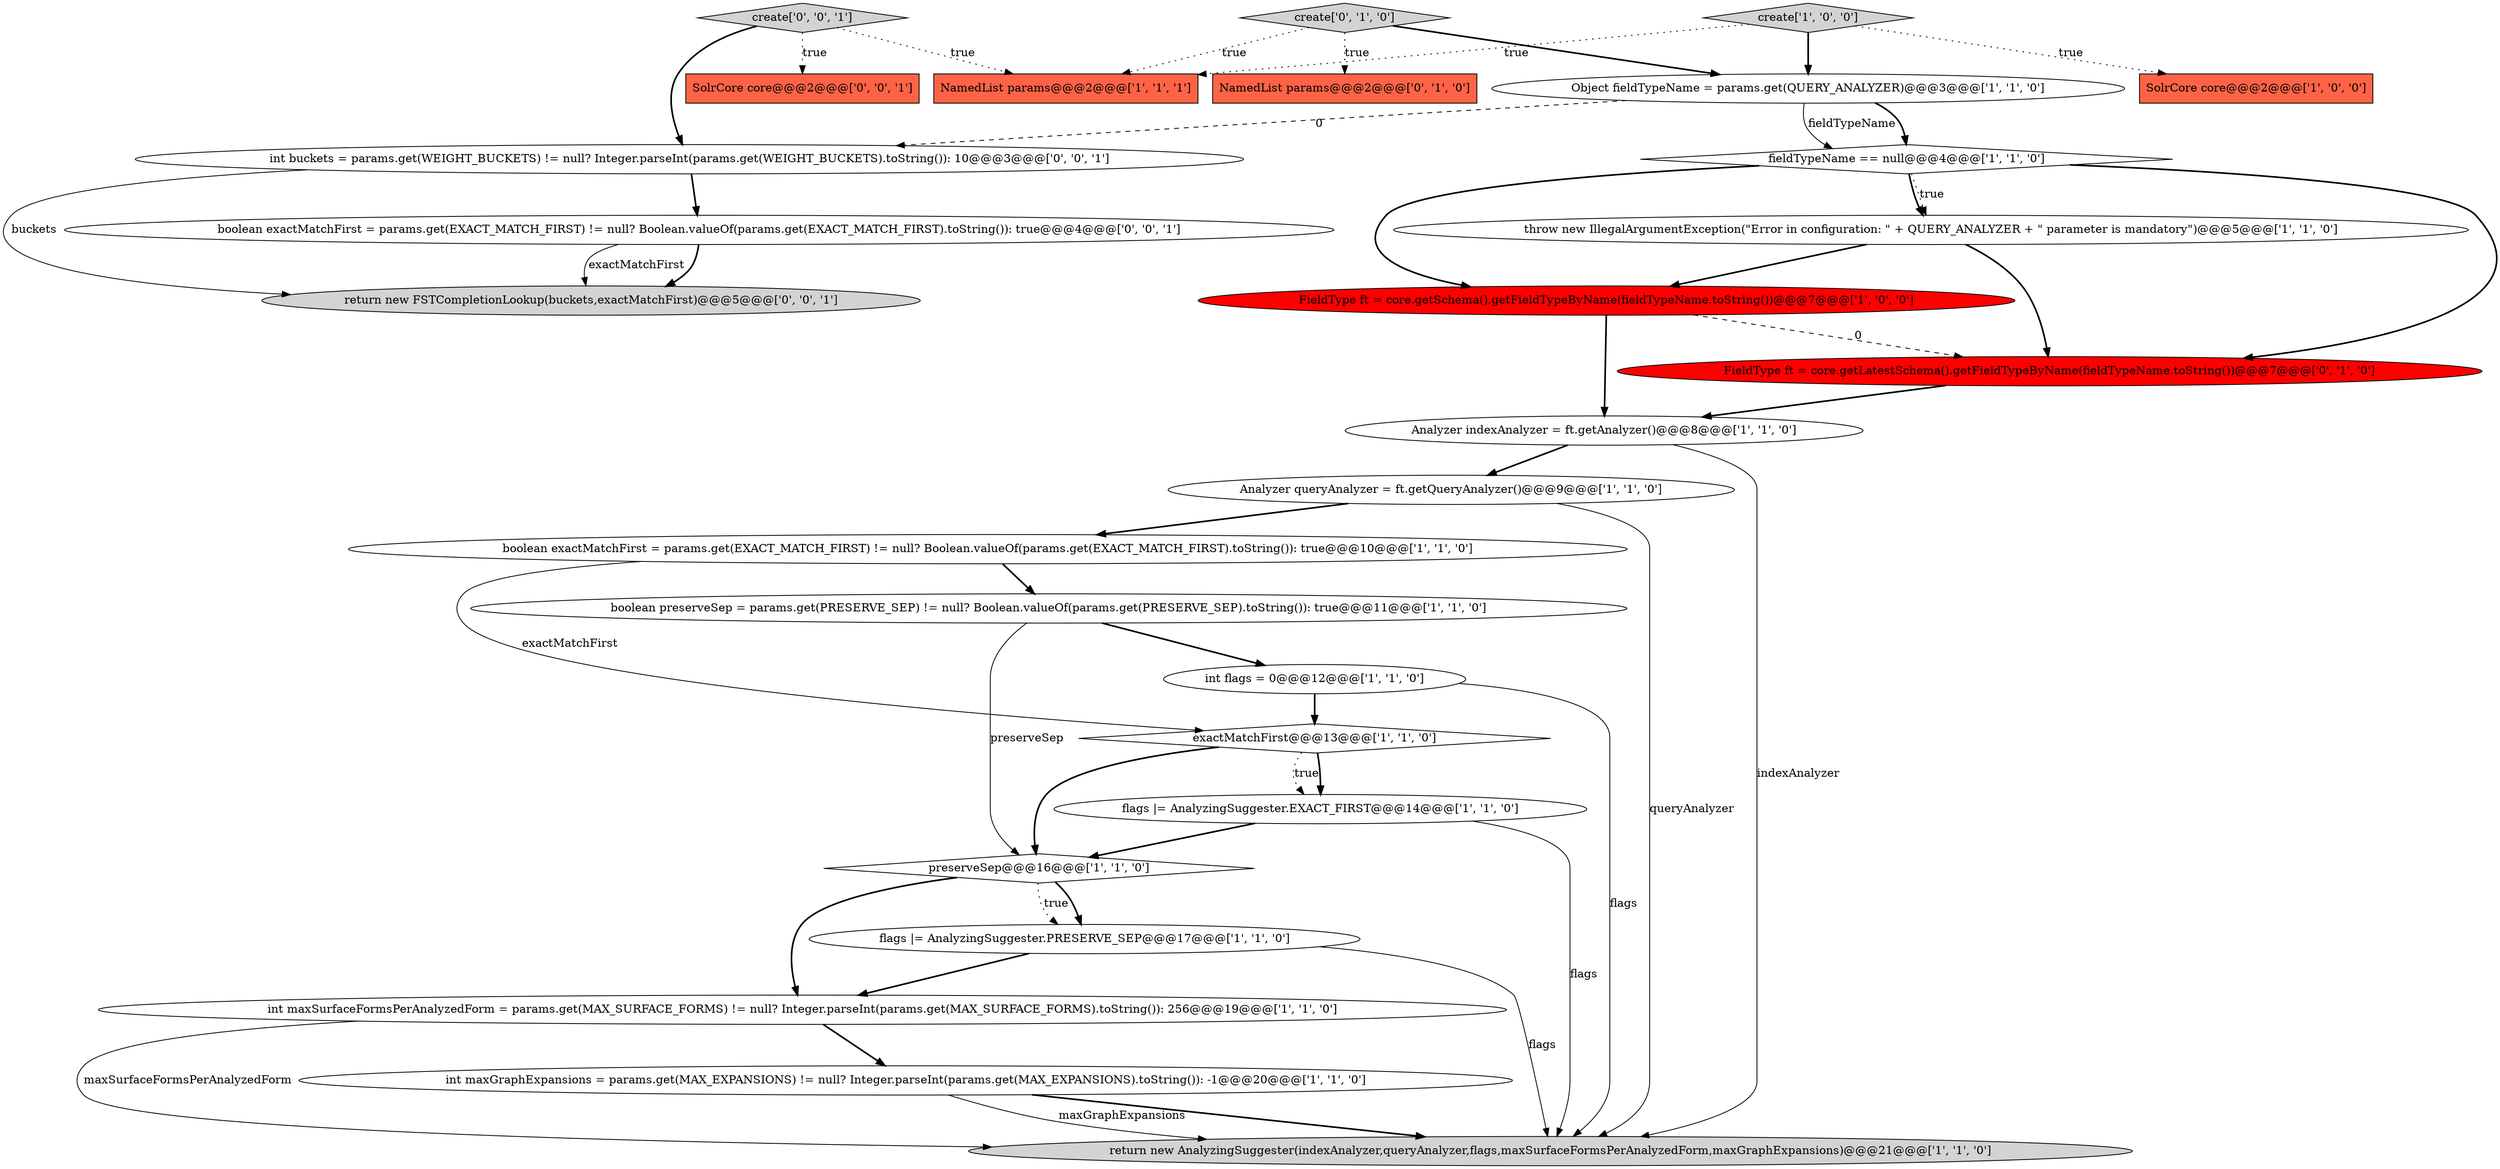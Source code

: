 digraph {
16 [style = filled, label = "NamedList params@@@2@@@['1', '1', '1']", fillcolor = tomato, shape = box image = "AAA0AAABBB1BBB"];
5 [style = filled, label = "SolrCore core@@@2@@@['1', '0', '0']", fillcolor = tomato, shape = box image = "AAA0AAABBB1BBB"];
22 [style = filled, label = "create['0', '0', '1']", fillcolor = lightgray, shape = diamond image = "AAA0AAABBB3BBB"];
15 [style = filled, label = "flags |= AnalyzingSuggester.PRESERVE_SEP@@@17@@@['1', '1', '0']", fillcolor = white, shape = ellipse image = "AAA0AAABBB1BBB"];
4 [style = filled, label = "FieldType ft = core.getSchema().getFieldTypeByName(fieldTypeName.toString())@@@7@@@['1', '0', '0']", fillcolor = red, shape = ellipse image = "AAA1AAABBB1BBB"];
1 [style = filled, label = "flags |= AnalyzingSuggester.EXACT_FIRST@@@14@@@['1', '1', '0']", fillcolor = white, shape = ellipse image = "AAA0AAABBB1BBB"];
19 [style = filled, label = "FieldType ft = core.getLatestSchema().getFieldTypeByName(fieldTypeName.toString())@@@7@@@['0', '1', '0']", fillcolor = red, shape = ellipse image = "AAA1AAABBB2BBB"];
8 [style = filled, label = "int maxSurfaceFormsPerAnalyzedForm = params.get(MAX_SURFACE_FORMS) != null? Integer.parseInt(params.get(MAX_SURFACE_FORMS).toString()): 256@@@19@@@['1', '1', '0']", fillcolor = white, shape = ellipse image = "AAA0AAABBB1BBB"];
0 [style = filled, label = "int flags = 0@@@12@@@['1', '1', '0']", fillcolor = white, shape = ellipse image = "AAA0AAABBB1BBB"];
11 [style = filled, label = "int maxGraphExpansions = params.get(MAX_EXPANSIONS) != null? Integer.parseInt(params.get(MAX_EXPANSIONS).toString()): -1@@@20@@@['1', '1', '0']", fillcolor = white, shape = ellipse image = "AAA0AAABBB1BBB"];
21 [style = filled, label = "create['0', '1', '0']", fillcolor = lightgray, shape = diamond image = "AAA0AAABBB2BBB"];
10 [style = filled, label = "throw new IllegalArgumentException(\"Error in configuration: \" + QUERY_ANALYZER + \" parameter is mandatory\")@@@5@@@['1', '1', '0']", fillcolor = white, shape = ellipse image = "AAA0AAABBB1BBB"];
14 [style = filled, label = "preserveSep@@@16@@@['1', '1', '0']", fillcolor = white, shape = diamond image = "AAA0AAABBB1BBB"];
24 [style = filled, label = "int buckets = params.get(WEIGHT_BUCKETS) != null? Integer.parseInt(params.get(WEIGHT_BUCKETS).toString()): 10@@@3@@@['0', '0', '1']", fillcolor = white, shape = ellipse image = "AAA0AAABBB3BBB"];
2 [style = filled, label = "return new AnalyzingSuggester(indexAnalyzer,queryAnalyzer,flags,maxSurfaceFormsPerAnalyzedForm,maxGraphExpansions)@@@21@@@['1', '1', '0']", fillcolor = lightgray, shape = ellipse image = "AAA0AAABBB1BBB"];
13 [style = filled, label = "Analyzer queryAnalyzer = ft.getQueryAnalyzer()@@@9@@@['1', '1', '0']", fillcolor = white, shape = ellipse image = "AAA0AAABBB1BBB"];
20 [style = filled, label = "NamedList params@@@2@@@['0', '1', '0']", fillcolor = tomato, shape = box image = "AAA0AAABBB2BBB"];
23 [style = filled, label = "SolrCore core@@@2@@@['0', '0', '1']", fillcolor = tomato, shape = box image = "AAA0AAABBB3BBB"];
6 [style = filled, label = "boolean exactMatchFirst = params.get(EXACT_MATCH_FIRST) != null? Boolean.valueOf(params.get(EXACT_MATCH_FIRST).toString()): true@@@10@@@['1', '1', '0']", fillcolor = white, shape = ellipse image = "AAA0AAABBB1BBB"];
3 [style = filled, label = "boolean preserveSep = params.get(PRESERVE_SEP) != null? Boolean.valueOf(params.get(PRESERVE_SEP).toString()): true@@@11@@@['1', '1', '0']", fillcolor = white, shape = ellipse image = "AAA0AAABBB1BBB"];
18 [style = filled, label = "Object fieldTypeName = params.get(QUERY_ANALYZER)@@@3@@@['1', '1', '0']", fillcolor = white, shape = ellipse image = "AAA0AAABBB1BBB"];
26 [style = filled, label = "boolean exactMatchFirst = params.get(EXACT_MATCH_FIRST) != null? Boolean.valueOf(params.get(EXACT_MATCH_FIRST).toString()): true@@@4@@@['0', '0', '1']", fillcolor = white, shape = ellipse image = "AAA0AAABBB3BBB"];
12 [style = filled, label = "Analyzer indexAnalyzer = ft.getAnalyzer()@@@8@@@['1', '1', '0']", fillcolor = white, shape = ellipse image = "AAA0AAABBB1BBB"];
17 [style = filled, label = "create['1', '0', '0']", fillcolor = lightgray, shape = diamond image = "AAA0AAABBB1BBB"];
25 [style = filled, label = "return new FSTCompletionLookup(buckets,exactMatchFirst)@@@5@@@['0', '0', '1']", fillcolor = lightgray, shape = ellipse image = "AAA0AAABBB3BBB"];
7 [style = filled, label = "fieldTypeName == null@@@4@@@['1', '1', '0']", fillcolor = white, shape = diamond image = "AAA0AAABBB1BBB"];
9 [style = filled, label = "exactMatchFirst@@@13@@@['1', '1', '0']", fillcolor = white, shape = diamond image = "AAA0AAABBB1BBB"];
6->3 [style = bold, label=""];
0->9 [style = bold, label=""];
7->10 [style = dotted, label="true"];
21->20 [style = dotted, label="true"];
22->23 [style = dotted, label="true"];
19->12 [style = bold, label=""];
7->10 [style = bold, label=""];
10->19 [style = bold, label=""];
26->25 [style = bold, label=""];
1->2 [style = solid, label="flags"];
3->14 [style = solid, label="preserveSep"];
12->2 [style = solid, label="indexAnalyzer"];
18->7 [style = solid, label="fieldTypeName"];
7->4 [style = bold, label=""];
6->9 [style = solid, label="exactMatchFirst"];
15->2 [style = solid, label="flags"];
26->25 [style = solid, label="exactMatchFirst"];
11->2 [style = bold, label=""];
21->18 [style = bold, label=""];
3->0 [style = bold, label=""];
13->2 [style = solid, label="queryAnalyzer"];
17->16 [style = dotted, label="true"];
11->2 [style = solid, label="maxGraphExpansions"];
12->13 [style = bold, label=""];
24->26 [style = bold, label=""];
14->15 [style = dotted, label="true"];
22->16 [style = dotted, label="true"];
0->2 [style = solid, label="flags"];
9->1 [style = dotted, label="true"];
9->14 [style = bold, label=""];
10->4 [style = bold, label=""];
4->12 [style = bold, label=""];
4->19 [style = dashed, label="0"];
1->14 [style = bold, label=""];
14->15 [style = bold, label=""];
14->8 [style = bold, label=""];
22->24 [style = bold, label=""];
8->2 [style = solid, label="maxSurfaceFormsPerAnalyzedForm"];
13->6 [style = bold, label=""];
18->7 [style = bold, label=""];
9->1 [style = bold, label=""];
21->16 [style = dotted, label="true"];
8->11 [style = bold, label=""];
7->19 [style = bold, label=""];
24->25 [style = solid, label="buckets"];
15->8 [style = bold, label=""];
17->18 [style = bold, label=""];
18->24 [style = dashed, label="0"];
17->5 [style = dotted, label="true"];
}
